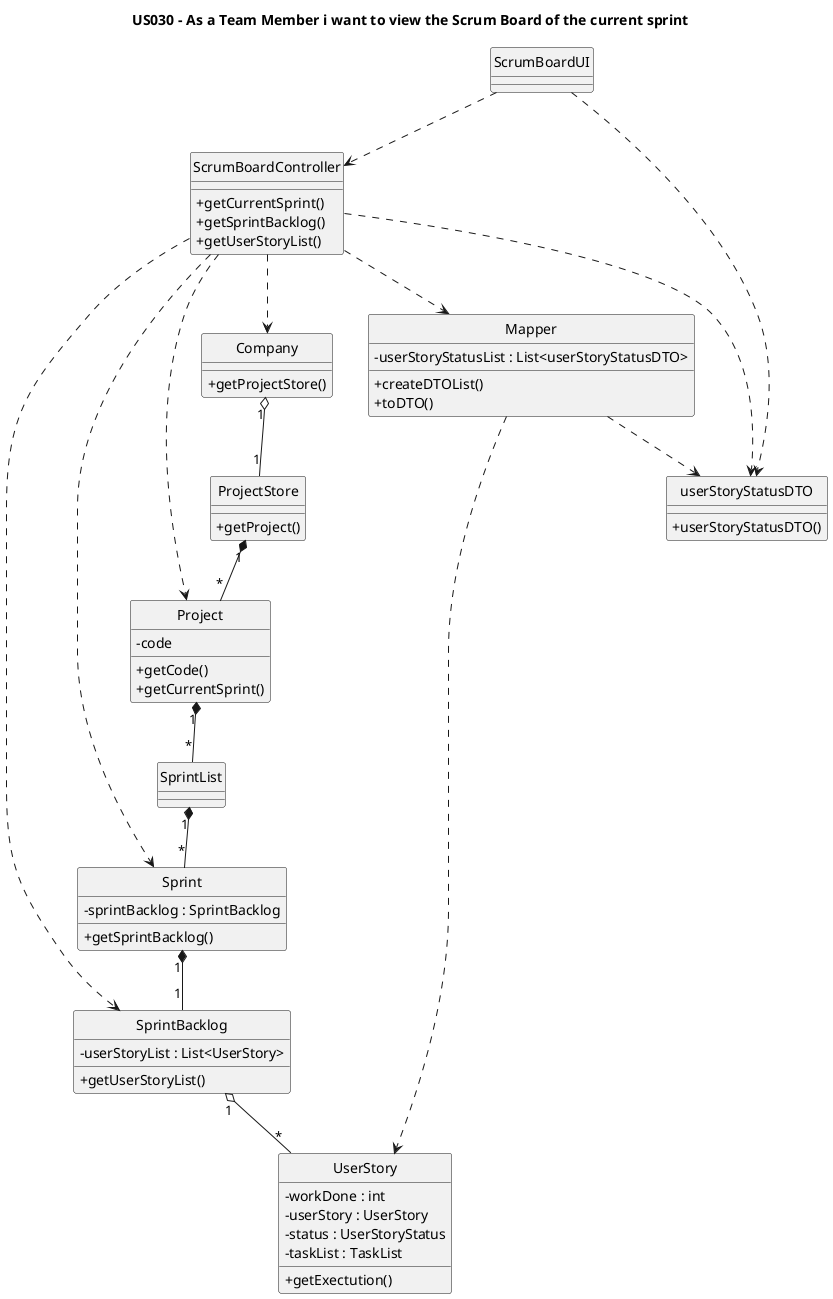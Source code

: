 @startuml
'https://plantuml.com/class-diagram

hide circle
skinparam classAttributeIconSize 0

title US030 - As a Team Member i want to view the Scrum Board of the current sprint

class ScrumBoardUI

class ScrumBoardController{
+getCurrentSprint()
+getSprintBacklog()
+getUserStoryList()
}

class Company{
+getProjectStore()
}

class ProjectStore{
+getProject()
}

class Project{
-code
+getCode()
+getCurrentSprint()
}

class SprintList{}

class Sprint{
-sprintBacklog : SprintBacklog
+getSprintBacklog()
}

class SprintBacklog{
-userStoryList : List<UserStory>
+getUserStoryList()
}

class Mapper{
-userStoryStatusList : List<userStoryStatusDTO>
+createDTOList()
+toDTO()
}

class userStoryStatusDTO{
+userStoryStatusDTO()
}

class UserStory {
-workDone : int
-userStory : UserStory
-status : UserStoryStatus
-taskList : TaskList
+getExectution()
}


ScrumBoardUI ..> ScrumBoardController
ScrumBoardUI ..> userStoryStatusDTO
ScrumBoardController ..> userStoryStatusDTO
ScrumBoardController ..> Company
ScrumBoardController ..> Project
ScrumBoardController ..> Mapper
Mapper ..> UserStory
Mapper ..> userStoryStatusDTO
Company "1" o-- "1" ProjectStore
ProjectStore "1" *-- "*" Project
Project "1" *-- "*" SprintList
SprintList "1" *-- "*" Sprint
Sprint "1" *-- "1" SprintBacklog
SprintBacklog "1" o-- "*" UserStory

ScrumBoardController ..> SprintBacklog
ScrumBoardController ..> Sprint

@enduml